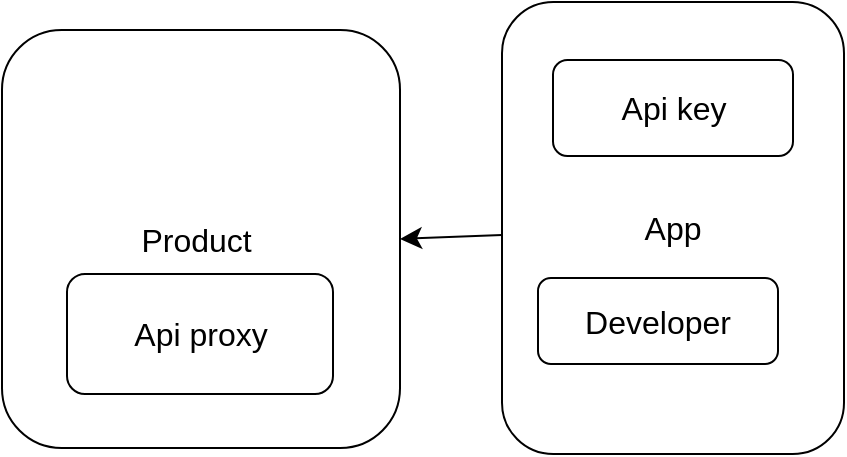 <mxfile version="22.0.7" type="github">
  <diagram name="Page-1" id="HOvuosdeT9v5tkYRqVk3">
    <mxGraphModel dx="447" dy="695" grid="0" gridSize="10" guides="1" tooltips="1" connect="1" arrows="1" fold="1" page="0" pageScale="1" pageWidth="827" pageHeight="1169" math="0" shadow="0">
      <root>
        <mxCell id="0" />
        <mxCell id="1" parent="0" />
        <mxCell id="2ciaOZCoj3dRZoLSagHL-5" style="edgeStyle=none;curved=1;rounded=0;orthogonalLoop=1;jettySize=auto;html=1;entryX=1;entryY=0.5;entryDx=0;entryDy=0;fontSize=12;startSize=8;endSize=8;" edge="1" parent="1" source="2ciaOZCoj3dRZoLSagHL-4" target="2ciaOZCoj3dRZoLSagHL-2">
          <mxGeometry relative="1" as="geometry" />
        </mxCell>
        <mxCell id="2ciaOZCoj3dRZoLSagHL-4" value="App" style="rounded=1;whiteSpace=wrap;html=1;fontSize=16;" vertex="1" parent="1">
          <mxGeometry x="395" y="103" width="171" height="226" as="geometry" />
        </mxCell>
        <mxCell id="2ciaOZCoj3dRZoLSagHL-2" value="Product&amp;nbsp;" style="rounded=1;whiteSpace=wrap;html=1;fontSize=16;" vertex="1" parent="1">
          <mxGeometry x="145" y="117" width="199" height="209" as="geometry" />
        </mxCell>
        <mxCell id="2ciaOZCoj3dRZoLSagHL-1" value="Api proxy" style="rounded=1;whiteSpace=wrap;html=1;fontSize=16;" vertex="1" parent="1">
          <mxGeometry x="177.5" y="239" width="133" height="60" as="geometry" />
        </mxCell>
        <mxCell id="2ciaOZCoj3dRZoLSagHL-3" value="Developer" style="rounded=1;whiteSpace=wrap;html=1;fontSize=16;" vertex="1" parent="1">
          <mxGeometry x="413" y="241" width="120" height="43" as="geometry" />
        </mxCell>
        <mxCell id="2ciaOZCoj3dRZoLSagHL-6" value="Api key" style="rounded=1;whiteSpace=wrap;html=1;fontSize=16;" vertex="1" parent="1">
          <mxGeometry x="420.5" y="132" width="120" height="48" as="geometry" />
        </mxCell>
      </root>
    </mxGraphModel>
  </diagram>
</mxfile>
